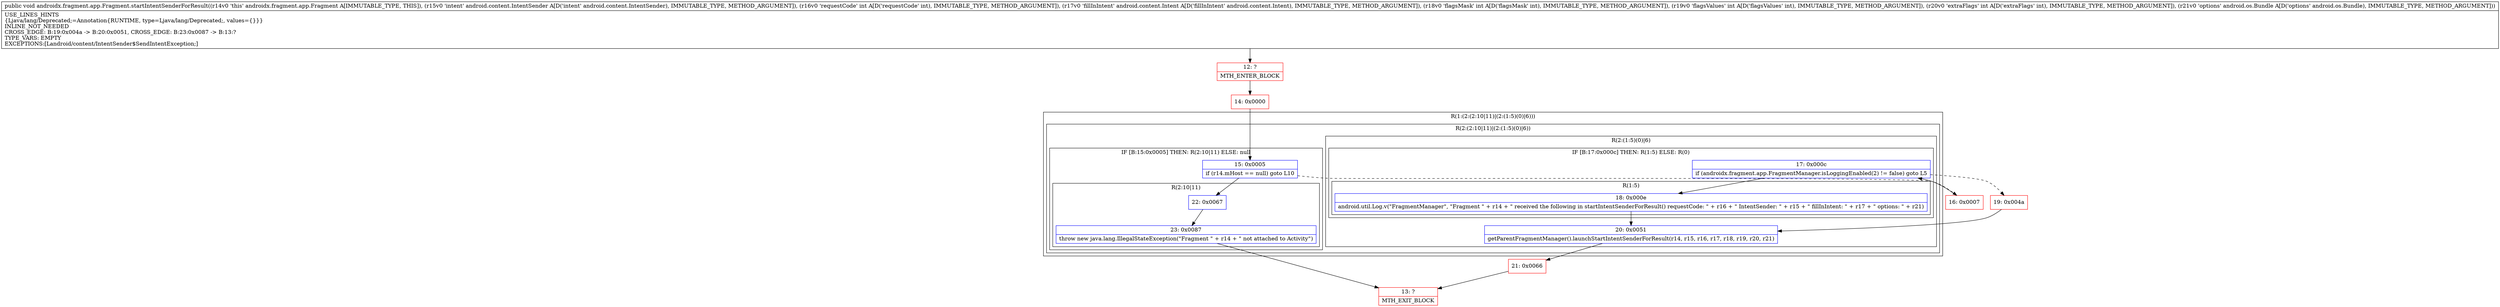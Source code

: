 digraph "CFG forandroidx.fragment.app.Fragment.startIntentSenderForResult(Landroid\/content\/IntentSender;ILandroid\/content\/Intent;IIILandroid\/os\/Bundle;)V" {
subgraph cluster_Region_290980897 {
label = "R(1:(2:(2:10|11)|(2:(1:5)(0)|6)))";
node [shape=record,color=blue];
subgraph cluster_Region_62202102 {
label = "R(2:(2:10|11)|(2:(1:5)(0)|6))";
node [shape=record,color=blue];
subgraph cluster_IfRegion_159591803 {
label = "IF [B:15:0x0005] THEN: R(2:10|11) ELSE: null";
node [shape=record,color=blue];
Node_15 [shape=record,label="{15\:\ 0x0005|if (r14.mHost == null) goto L10\l}"];
subgraph cluster_Region_857585055 {
label = "R(2:10|11)";
node [shape=record,color=blue];
Node_22 [shape=record,label="{22\:\ 0x0067}"];
Node_23 [shape=record,label="{23\:\ 0x0087|throw new java.lang.IllegalStateException(\"Fragment \" + r14 + \" not attached to Activity\")\l}"];
}
}
subgraph cluster_Region_1647691473 {
label = "R(2:(1:5)(0)|6)";
node [shape=record,color=blue];
subgraph cluster_IfRegion_1210968305 {
label = "IF [B:17:0x000c] THEN: R(1:5) ELSE: R(0)";
node [shape=record,color=blue];
Node_17 [shape=record,label="{17\:\ 0x000c|if (androidx.fragment.app.FragmentManager.isLoggingEnabled(2) != false) goto L5\l}"];
subgraph cluster_Region_1490414714 {
label = "R(1:5)";
node [shape=record,color=blue];
Node_18 [shape=record,label="{18\:\ 0x000e|android.util.Log.v(\"FragmentManager\", \"Fragment \" + r14 + \" received the following in startIntentSenderForResult() requestCode: \" + r16 + \" IntentSender: \" + r15 + \" fillInIntent: \" + r17 + \" options: \" + r21)\l}"];
}
subgraph cluster_Region_112855986 {
label = "R(0)";
node [shape=record,color=blue];
}
}
Node_20 [shape=record,label="{20\:\ 0x0051|getParentFragmentManager().launchStartIntentSenderForResult(r14, r15, r16, r17, r18, r19, r20, r21)\l}"];
}
}
}
Node_12 [shape=record,color=red,label="{12\:\ ?|MTH_ENTER_BLOCK\l}"];
Node_14 [shape=record,color=red,label="{14\:\ 0x0000}"];
Node_16 [shape=record,color=red,label="{16\:\ 0x0007}"];
Node_21 [shape=record,color=red,label="{21\:\ 0x0066}"];
Node_13 [shape=record,color=red,label="{13\:\ ?|MTH_EXIT_BLOCK\l}"];
Node_19 [shape=record,color=red,label="{19\:\ 0x004a}"];
MethodNode[shape=record,label="{public void androidx.fragment.app.Fragment.startIntentSenderForResult((r14v0 'this' androidx.fragment.app.Fragment A[IMMUTABLE_TYPE, THIS]), (r15v0 'intent' android.content.IntentSender A[D('intent' android.content.IntentSender), IMMUTABLE_TYPE, METHOD_ARGUMENT]), (r16v0 'requestCode' int A[D('requestCode' int), IMMUTABLE_TYPE, METHOD_ARGUMENT]), (r17v0 'fillInIntent' android.content.Intent A[D('fillInIntent' android.content.Intent), IMMUTABLE_TYPE, METHOD_ARGUMENT]), (r18v0 'flagsMask' int A[D('flagsMask' int), IMMUTABLE_TYPE, METHOD_ARGUMENT]), (r19v0 'flagsValues' int A[D('flagsValues' int), IMMUTABLE_TYPE, METHOD_ARGUMENT]), (r20v0 'extraFlags' int A[D('extraFlags' int), IMMUTABLE_TYPE, METHOD_ARGUMENT]), (r21v0 'options' android.os.Bundle A[D('options' android.os.Bundle), IMMUTABLE_TYPE, METHOD_ARGUMENT]))  | USE_LINES_HINTS\l\{Ljava\/lang\/Deprecated;=Annotation\{RUNTIME, type=Ljava\/lang\/Deprecated;, values=\{\}\}\}\lINLINE_NOT_NEEDED\lCROSS_EDGE: B:19:0x004a \-\> B:20:0x0051, CROSS_EDGE: B:23:0x0087 \-\> B:13:?\lTYPE_VARS: EMPTY\lEXCEPTIONS:[Landroid\/content\/IntentSender$SendIntentException;]\l}"];
MethodNode -> Node_12;Node_15 -> Node_16[style=dashed];
Node_15 -> Node_22;
Node_22 -> Node_23;
Node_23 -> Node_13;
Node_17 -> Node_18;
Node_17 -> Node_19[style=dashed];
Node_18 -> Node_20;
Node_20 -> Node_21;
Node_12 -> Node_14;
Node_14 -> Node_15;
Node_16 -> Node_17;
Node_21 -> Node_13;
Node_19 -> Node_20;
}

